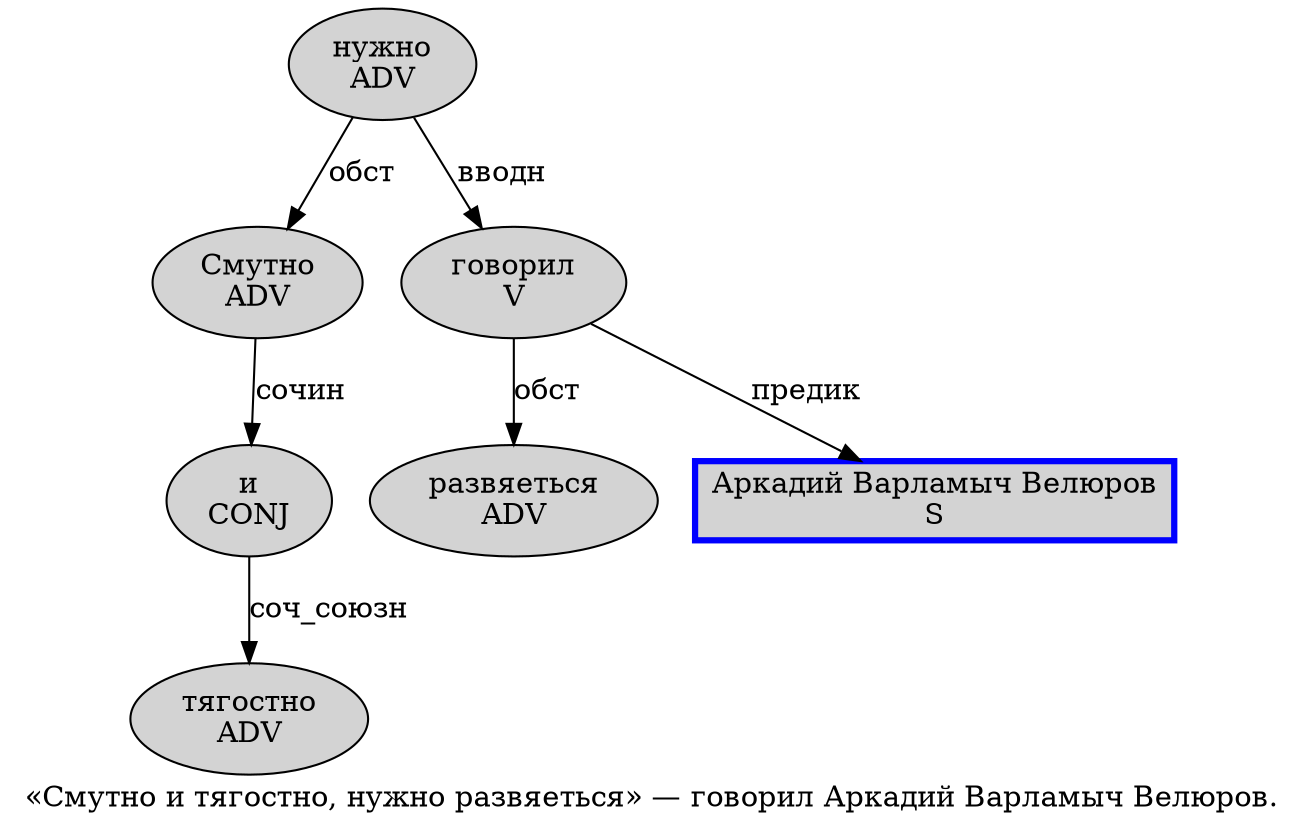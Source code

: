 digraph SENTENCE_3145 {
	graph [label="«Смутно и тягостно, нужно развяеться» — говорил Аркадий Варламыч Велюров."]
	node [style=filled]
		1 [label="Смутно
ADV" color="" fillcolor=lightgray penwidth=1 shape=ellipse]
		2 [label="и
CONJ" color="" fillcolor=lightgray penwidth=1 shape=ellipse]
		3 [label="тягостно
ADV" color="" fillcolor=lightgray penwidth=1 shape=ellipse]
		5 [label="нужно
ADV" color="" fillcolor=lightgray penwidth=1 shape=ellipse]
		6 [label="развяеться
ADV" color="" fillcolor=lightgray penwidth=1 shape=ellipse]
		9 [label="говорил
V" color="" fillcolor=lightgray penwidth=1 shape=ellipse]
		10 [label="Аркадий Варламыч Велюров
S" color=blue fillcolor=lightgray penwidth=3 shape=box]
			5 -> 1 [label="обст"]
			5 -> 9 [label="вводн"]
			1 -> 2 [label="сочин"]
			2 -> 3 [label="соч_союзн"]
			9 -> 6 [label="обст"]
			9 -> 10 [label="предик"]
}
